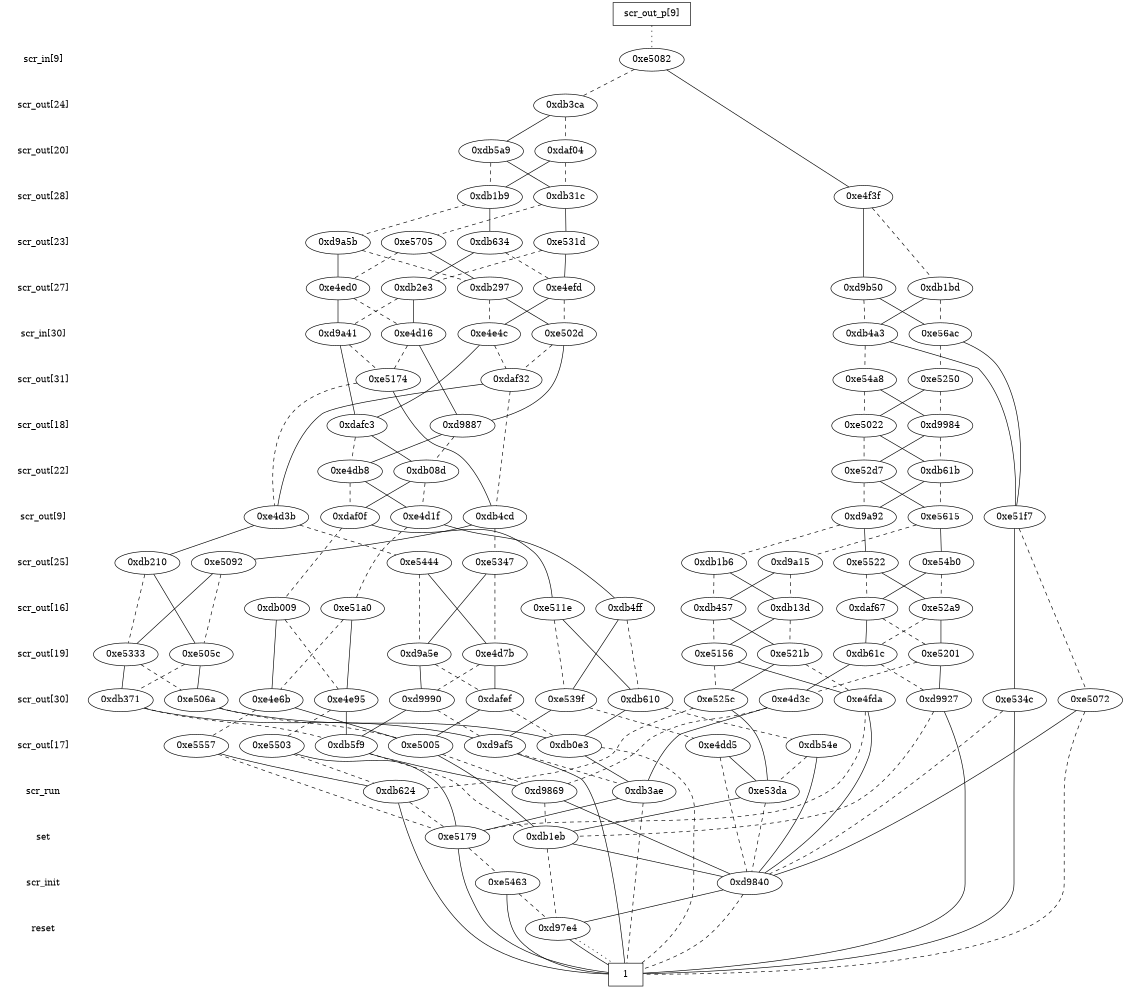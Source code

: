 digraph "DD" {
size = "7.5,10"
center = true;
edge [dir = none];
{ node [shape = plaintext];
  edge [style = invis];
  "CONST NODES" [style = invis];
" scr_in[9] " -> " scr_out[24] " -> " scr_out[20] " -> " scr_out[28] " -> " scr_out[23] " -> " scr_out[27] " -> " scr_in[30] " -> " scr_out[31] " -> " scr_out[18] " -> " scr_out[22] " -> " scr_out[9] " -> " scr_out[25] " -> " scr_out[16] " -> " scr_out[19] " -> " scr_out[30] " -> " scr_out[17] " -> " scr_run " -> " set " -> " scr_init " -> " reset " -> "CONST NODES"; 
}
{ rank = same; node [shape = box]; edge [style = invis];
"  scr_out_p[9]  "; }
{ rank = same; " scr_in[9] ";
"0xe5082";
}
{ rank = same; " scr_out[24] ";
"0xdb3ca";
}
{ rank = same; " scr_out[20] ";
"0xdaf04";
"0xdb5a9";
}
{ rank = same; " scr_out[28] ";
"0xdb31c";
"0xe4f3f";
"0xdb1b9";
}
{ rank = same; " scr_out[23] ";
"0xd9a5b";
"0xe531d";
"0xdb634";
"0xe5705";
}
{ rank = same; " scr_out[27] ";
"0xdb297";
"0xdb2e3";
"0xe4efd";
"0xe4ed0";
"0xd9b50";
"0xdb1bd";
}
{ rank = same; " scr_in[30] ";
"0xdb4a3";
"0xd9a41";
"0xe4d16";
"0xe4e4c";
"0xe56ac";
"0xe502d";
}
{ rank = same; " scr_out[31] ";
"0xe54a8";
"0xe5174";
"0xe5250";
"0xdaf32";
}
{ rank = same; " scr_out[18] ";
"0xd9887";
"0xe5022";
"0xdafc3";
"0xd9984";
}
{ rank = same; " scr_out[22] ";
"0xdb08d";
"0xe52d7";
"0xe4db8";
"0xdb61b";
}
{ rank = same; " scr_out[9] ";
"0xe4d3b";
"0xe51f7";
"0xe5615";
"0xdb4cd";
"0xe4d1f";
"0xd9a92";
"0xdaf0f";
}
{ rank = same; " scr_out[25] ";
"0xe54b0";
"0xe5347";
"0xe5092";
"0xe5522";
"0xd9a15";
"0xdb1b6";
"0xdb210";
"0xe5444";
}
{ rank = same; " scr_out[16] ";
"0xdaf67";
"0xe52a9";
"0xe51a0";
"0xdb009";
"0xe511e";
"0xdb457";
"0xdb13d";
"0xdb4ff";
}
{ rank = same; " scr_out[19] ";
"0xdb61c";
"0xe5201";
"0xe5156";
"0xe521b";
"0xe505c";
"0xe5333";
"0xd9a5e";
"0xe4d7b";
}
{ rank = same; " scr_out[30] ";
"0xd9927";
"0xe4fda";
"0xdafef";
"0xdb371";
"0xe525c";
"0xe4d3c";
"0xe5072";
"0xe506a";
"0xdb610";
"0xd9990";
"0xe4e6b";
"0xe534c";
"0xe539f";
"0xe4e95";
}
{ rank = same; " scr_out[17] ";
"0xe5503";
"0xd9af5";
"0xe4dd5";
"0xdb5f9";
"0xdb0e3";
"0xe5005";
"0xdb54e";
"0xe5557";
}
{ rank = same; " scr_run ";
"0xe53da";
"0xdb3ae";
"0xd9869";
"0xdb624";
}
{ rank = same; " set ";
"0xe5179";
"0xdb1eb";
}
{ rank = same; " scr_init ";
"0xe5463";
"0xd9840";
}
{ rank = same; " reset ";
"0xd97e4";
}
{ rank = same; "CONST NODES";
{ node [shape = box]; "0xd979d";
}
}
"  scr_out_p[9]  " -> "0xe5082" [style = dotted];
"0xe5082" -> "0xe4f3f";
"0xe5082" -> "0xdb3ca" [style = dashed];
"0xdb3ca" -> "0xdb5a9";
"0xdb3ca" -> "0xdaf04" [style = dashed];
"0xdaf04" -> "0xdb1b9";
"0xdaf04" -> "0xdb31c" [style = dashed];
"0xdb5a9" -> "0xdb31c";
"0xdb5a9" -> "0xdb1b9" [style = dashed];
"0xdb31c" -> "0xe531d";
"0xdb31c" -> "0xe5705" [style = dashed];
"0xe4f3f" -> "0xd9b50";
"0xe4f3f" -> "0xdb1bd" [style = dashed];
"0xdb1b9" -> "0xdb634";
"0xdb1b9" -> "0xd9a5b" [style = dashed];
"0xd9a5b" -> "0xe4ed0";
"0xd9a5b" -> "0xdb297" [style = dashed];
"0xe531d" -> "0xe4efd";
"0xe531d" -> "0xdb2e3" [style = dashed];
"0xdb634" -> "0xdb2e3";
"0xdb634" -> "0xe4efd" [style = dashed];
"0xe5705" -> "0xdb297";
"0xe5705" -> "0xe4ed0" [style = dashed];
"0xdb297" -> "0xe502d";
"0xdb297" -> "0xe4e4c" [style = dashed];
"0xdb2e3" -> "0xe4d16";
"0xdb2e3" -> "0xd9a41" [style = dashed];
"0xe4efd" -> "0xe4e4c";
"0xe4efd" -> "0xe502d" [style = dashed];
"0xe4ed0" -> "0xd9a41";
"0xe4ed0" -> "0xe4d16" [style = dashed];
"0xd9b50" -> "0xe56ac";
"0xd9b50" -> "0xdb4a3" [style = dashed];
"0xdb1bd" -> "0xdb4a3";
"0xdb1bd" -> "0xe56ac" [style = dashed];
"0xdb4a3" -> "0xe51f7";
"0xdb4a3" -> "0xe54a8" [style = dashed];
"0xd9a41" -> "0xdafc3";
"0xd9a41" -> "0xe5174" [style = dashed];
"0xe4d16" -> "0xd9887";
"0xe4d16" -> "0xe5174" [style = dashed];
"0xe4e4c" -> "0xdafc3";
"0xe4e4c" -> "0xdaf32" [style = dashed];
"0xe56ac" -> "0xe51f7";
"0xe56ac" -> "0xe5250" [style = dashed];
"0xe502d" -> "0xd9887";
"0xe502d" -> "0xdaf32" [style = dashed];
"0xe54a8" -> "0xd9984";
"0xe54a8" -> "0xe5022" [style = dashed];
"0xe5174" -> "0xdb4cd";
"0xe5174" -> "0xe4d3b" [style = dashed];
"0xe5250" -> "0xe5022";
"0xe5250" -> "0xd9984" [style = dashed];
"0xdaf32" -> "0xe4d3b";
"0xdaf32" -> "0xdb4cd" [style = dashed];
"0xd9887" -> "0xe4db8";
"0xd9887" -> "0xdb08d" [style = dashed];
"0xe5022" -> "0xdb61b";
"0xe5022" -> "0xe52d7" [style = dashed];
"0xdafc3" -> "0xdb08d";
"0xdafc3" -> "0xe4db8" [style = dashed];
"0xd9984" -> "0xe52d7";
"0xd9984" -> "0xdb61b" [style = dashed];
"0xdb08d" -> "0xdaf0f";
"0xdb08d" -> "0xe4d1f" [style = dashed];
"0xe52d7" -> "0xe5615";
"0xe52d7" -> "0xd9a92" [style = dashed];
"0xe4db8" -> "0xe4d1f";
"0xe4db8" -> "0xdaf0f" [style = dashed];
"0xdb61b" -> "0xd9a92";
"0xdb61b" -> "0xe5615" [style = dashed];
"0xe4d3b" -> "0xdb210";
"0xe4d3b" -> "0xe5444" [style = dashed];
"0xe51f7" -> "0xe534c";
"0xe51f7" -> "0xe5072" [style = dashed];
"0xe5615" -> "0xe54b0";
"0xe5615" -> "0xd9a15" [style = dashed];
"0xdb4cd" -> "0xe5092";
"0xdb4cd" -> "0xe5347" [style = dashed];
"0xe4d1f" -> "0xdb4ff";
"0xe4d1f" -> "0xe51a0" [style = dashed];
"0xd9a92" -> "0xe5522";
"0xd9a92" -> "0xdb1b6" [style = dashed];
"0xdaf0f" -> "0xe511e";
"0xdaf0f" -> "0xdb009" [style = dashed];
"0xe54b0" -> "0xdaf67";
"0xe54b0" -> "0xe52a9" [style = dashed];
"0xe5347" -> "0xd9a5e";
"0xe5347" -> "0xe4d7b" [style = dashed];
"0xe5092" -> "0xe5333";
"0xe5092" -> "0xe505c" [style = dashed];
"0xe5522" -> "0xe52a9";
"0xe5522" -> "0xdaf67" [style = dashed];
"0xd9a15" -> "0xdb457";
"0xd9a15" -> "0xdb13d" [style = dashed];
"0xdb1b6" -> "0xdb13d";
"0xdb1b6" -> "0xdb457" [style = dashed];
"0xdb210" -> "0xe505c";
"0xdb210" -> "0xe5333" [style = dashed];
"0xe5444" -> "0xe4d7b";
"0xe5444" -> "0xd9a5e" [style = dashed];
"0xdaf67" -> "0xdb61c";
"0xdaf67" -> "0xe5201" [style = dashed];
"0xe52a9" -> "0xe5201";
"0xe52a9" -> "0xdb61c" [style = dashed];
"0xe51a0" -> "0xe4e95";
"0xe51a0" -> "0xe4e6b" [style = dashed];
"0xdb009" -> "0xe4e6b";
"0xdb009" -> "0xe4e95" [style = dashed];
"0xe511e" -> "0xdb610";
"0xe511e" -> "0xe539f" [style = dashed];
"0xdb457" -> "0xe521b";
"0xdb457" -> "0xe5156" [style = dashed];
"0xdb13d" -> "0xe5156";
"0xdb13d" -> "0xe521b" [style = dashed];
"0xdb4ff" -> "0xe539f";
"0xdb4ff" -> "0xdb610" [style = dashed];
"0xdb61c" -> "0xe4d3c";
"0xdb61c" -> "0xd9927" [style = dashed];
"0xe5201" -> "0xd9927";
"0xe5201" -> "0xe4d3c" [style = dashed];
"0xe5156" -> "0xe4fda";
"0xe5156" -> "0xe525c" [style = dashed];
"0xe521b" -> "0xe525c";
"0xe521b" -> "0xe4fda" [style = dashed];
"0xe505c" -> "0xe506a";
"0xe505c" -> "0xdb371" [style = dashed];
"0xe5333" -> "0xdb371";
"0xe5333" -> "0xe506a" [style = dashed];
"0xd9a5e" -> "0xd9990";
"0xd9a5e" -> "0xdafef" [style = dashed];
"0xe4d7b" -> "0xdafef";
"0xe4d7b" -> "0xd9990" [style = dashed];
"0xd9927" -> "0xd979d";
"0xd9927" -> "0xdb1eb" [style = dashed];
"0xe4fda" -> "0xd9840";
"0xe4fda" -> "0xe5179" [style = dashed];
"0xdafef" -> "0xe5005";
"0xdafef" -> "0xdb0e3" [style = dashed];
"0xdb371" -> "0xd9af5";
"0xdb371" -> "0xdb5f9" [style = dashed];
"0xe525c" -> "0xe53da";
"0xe525c" -> "0xdb624" [style = dashed];
"0xe4d3c" -> "0xdb3ae";
"0xe4d3c" -> "0xd9869" [style = dashed];
"0xe5072" -> "0xd9840";
"0xe5072" -> "0xd979d" [style = dashed];
"0xe506a" -> "0xdb0e3";
"0xe506a" -> "0xe5005" [style = dashed];
"0xdb610" -> "0xdb0e3";
"0xdb610" -> "0xdb54e" [style = dashed];
"0xd9990" -> "0xdb5f9";
"0xd9990" -> "0xd9af5" [style = dashed];
"0xe4e6b" -> "0xe5005";
"0xe4e6b" -> "0xe5557" [style = dashed];
"0xe534c" -> "0xd979d";
"0xe534c" -> "0xd9840" [style = dashed];
"0xe539f" -> "0xd9af5";
"0xe539f" -> "0xe4dd5" [style = dashed];
"0xe4e95" -> "0xdb5f9";
"0xe4e95" -> "0xe5503" [style = dashed];
"0xe5503" -> "0xe5179";
"0xe5503" -> "0xdb624" [style = dashed];
"0xd9af5" -> "0xd979d";
"0xd9af5" -> "0xdb3ae" [style = dashed];
"0xe4dd5" -> "0xe53da";
"0xe4dd5" -> "0xd9840" [style = dashed];
"0xdb5f9" -> "0xd9869";
"0xdb5f9" -> "0xdb1eb" [style = dashed];
"0xdb0e3" -> "0xdb3ae";
"0xdb0e3" -> "0xd979d" [style = dashed];
"0xe5005" -> "0xdb1eb";
"0xe5005" -> "0xd9869" [style = dashed];
"0xdb54e" -> "0xd9840";
"0xdb54e" -> "0xe53da" [style = dashed];
"0xe5557" -> "0xdb624";
"0xe5557" -> "0xe5179" [style = dashed];
"0xe53da" -> "0xdb1eb";
"0xe53da" -> "0xd9840" [style = dashed];
"0xdb3ae" -> "0xe5179";
"0xdb3ae" -> "0xd979d" [style = dashed];
"0xd9869" -> "0xd9840";
"0xd9869" -> "0xdb1eb" [style = dashed];
"0xdb624" -> "0xd979d";
"0xdb624" -> "0xe5179" [style = dashed];
"0xe5179" -> "0xd979d";
"0xe5179" -> "0xe5463" [style = dashed];
"0xdb1eb" -> "0xd9840";
"0xdb1eb" -> "0xd97e4" [style = dashed];
"0xe5463" -> "0xd979d";
"0xe5463" -> "0xd97e4" [style = dashed];
"0xd9840" -> "0xd97e4";
"0xd9840" -> "0xd979d" [style = dashed];
"0xd97e4" -> "0xd979d";
"0xd97e4" -> "0xd979d" [style = dotted];
"0xd979d" [label = "1"];
}

